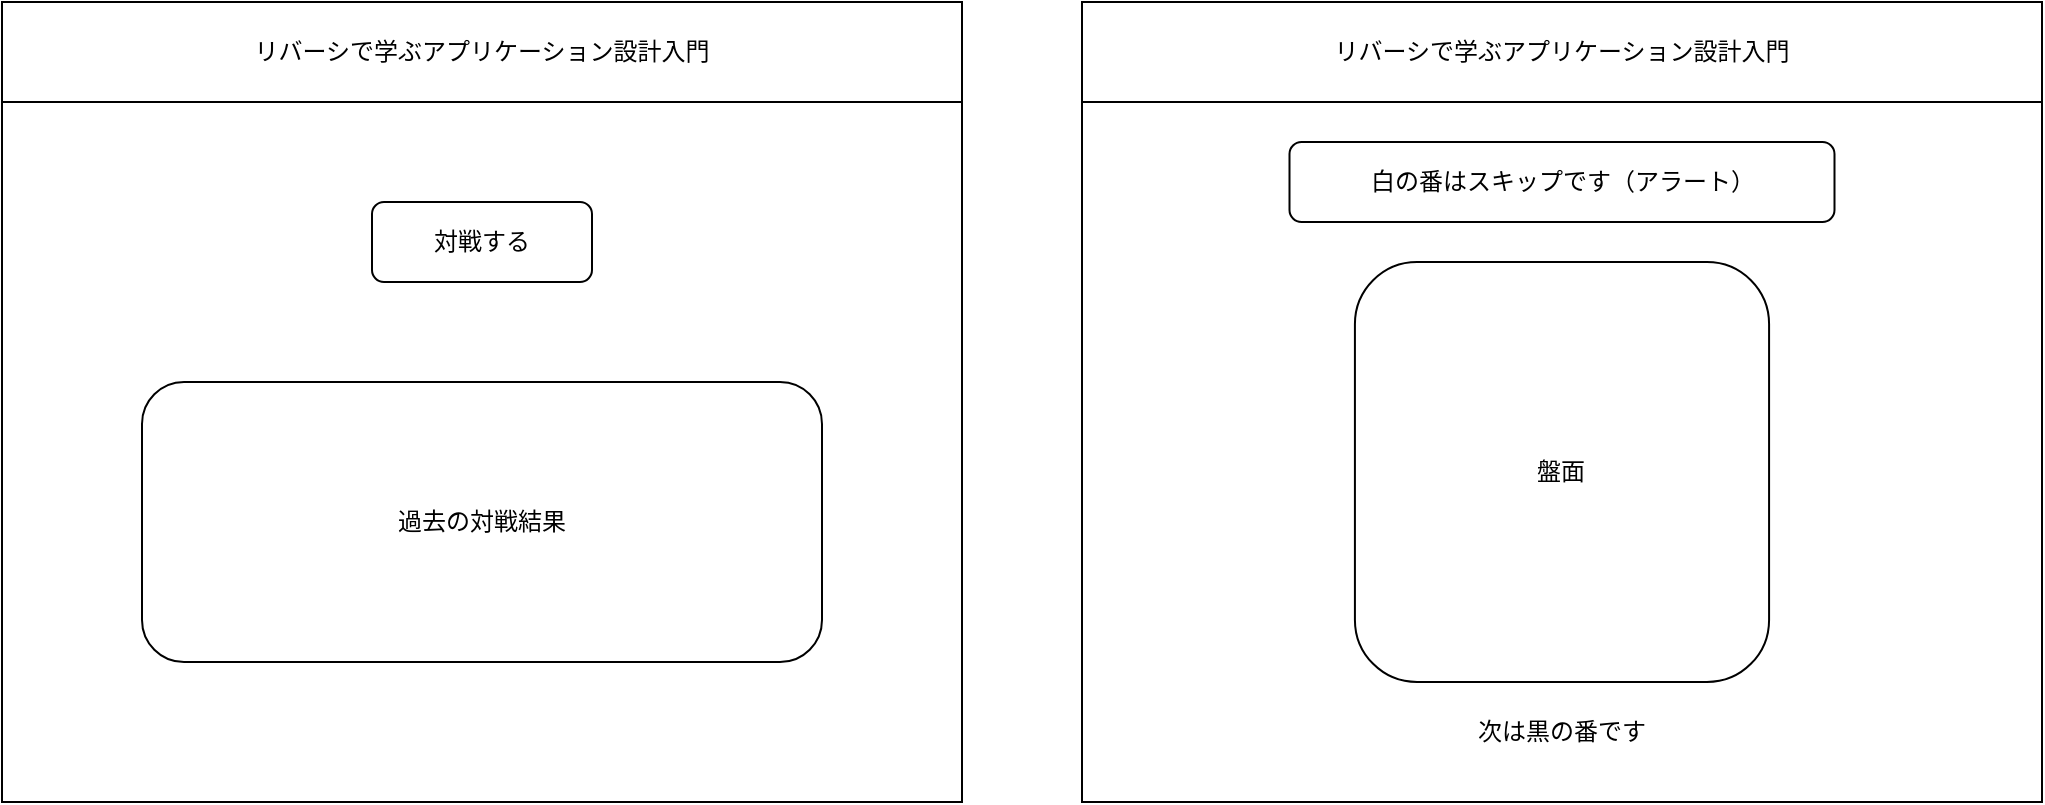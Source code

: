 <mxfile>
    <diagram id="ZgmROqPwntpLvwl_dPLi" name="ページ1">
        <mxGraphModel dx="647" dy="711" grid="1" gridSize="10" guides="1" tooltips="1" connect="1" arrows="1" fold="1" page="1" pageScale="1" pageWidth="1920" pageHeight="1200" math="0" shadow="0">
            <root>
                <mxCell id="0"/>
                <mxCell id="1" parent="0"/>
                <mxCell id="2" value="" style="rounded=0;whiteSpace=wrap;html=1;fillColor=light-dark(#FFFFFF,transparent);" vertex="1" parent="1">
                    <mxGeometry x="40" y="80" width="480" height="400" as="geometry"/>
                </mxCell>
                <mxCell id="4" value="リバーシで学ぶアプリケーション設計入門" style="rounded=0;whiteSpace=wrap;html=1;" vertex="1" parent="1">
                    <mxGeometry x="40" y="80" width="480" height="50" as="geometry"/>
                </mxCell>
                <mxCell id="5" value="対戦する" style="rounded=1;whiteSpace=wrap;html=1;" vertex="1" parent="1">
                    <mxGeometry x="225" y="180" width="110" height="40" as="geometry"/>
                </mxCell>
                <mxCell id="6" value="過去の対戦結果" style="rounded=1;whiteSpace=wrap;html=1;" vertex="1" parent="1">
                    <mxGeometry x="110" y="270" width="340" height="140" as="geometry"/>
                </mxCell>
                <mxCell id="7" value="" style="rounded=0;whiteSpace=wrap;html=1;fillColor=light-dark(#FFFFFF,transparent);" vertex="1" parent="1">
                    <mxGeometry x="580" y="80" width="480" height="400" as="geometry"/>
                </mxCell>
                <mxCell id="8" value="リバーシで学ぶアプリケーション設計入門" style="rounded=0;whiteSpace=wrap;html=1;" vertex="1" parent="1">
                    <mxGeometry x="580" y="80" width="480" height="50" as="geometry"/>
                </mxCell>
                <mxCell id="9" value="白の番はスキップです（アラート）" style="rounded=1;whiteSpace=wrap;html=1;" vertex="1" parent="1">
                    <mxGeometry x="683.75" y="150" width="272.5" height="40" as="geometry"/>
                </mxCell>
                <mxCell id="10" value="盤面" style="rounded=1;whiteSpace=wrap;html=1;" vertex="1" parent="1">
                    <mxGeometry x="716.46" y="210" width="207.08" height="210" as="geometry"/>
                </mxCell>
                <mxCell id="11" value="次は黒の番です" style="text;html=1;align=center;verticalAlign=middle;whiteSpace=wrap;rounded=0;" vertex="1" parent="1">
                    <mxGeometry x="740" y="430" width="160" height="30" as="geometry"/>
                </mxCell>
            </root>
        </mxGraphModel>
    </diagram>
</mxfile>
